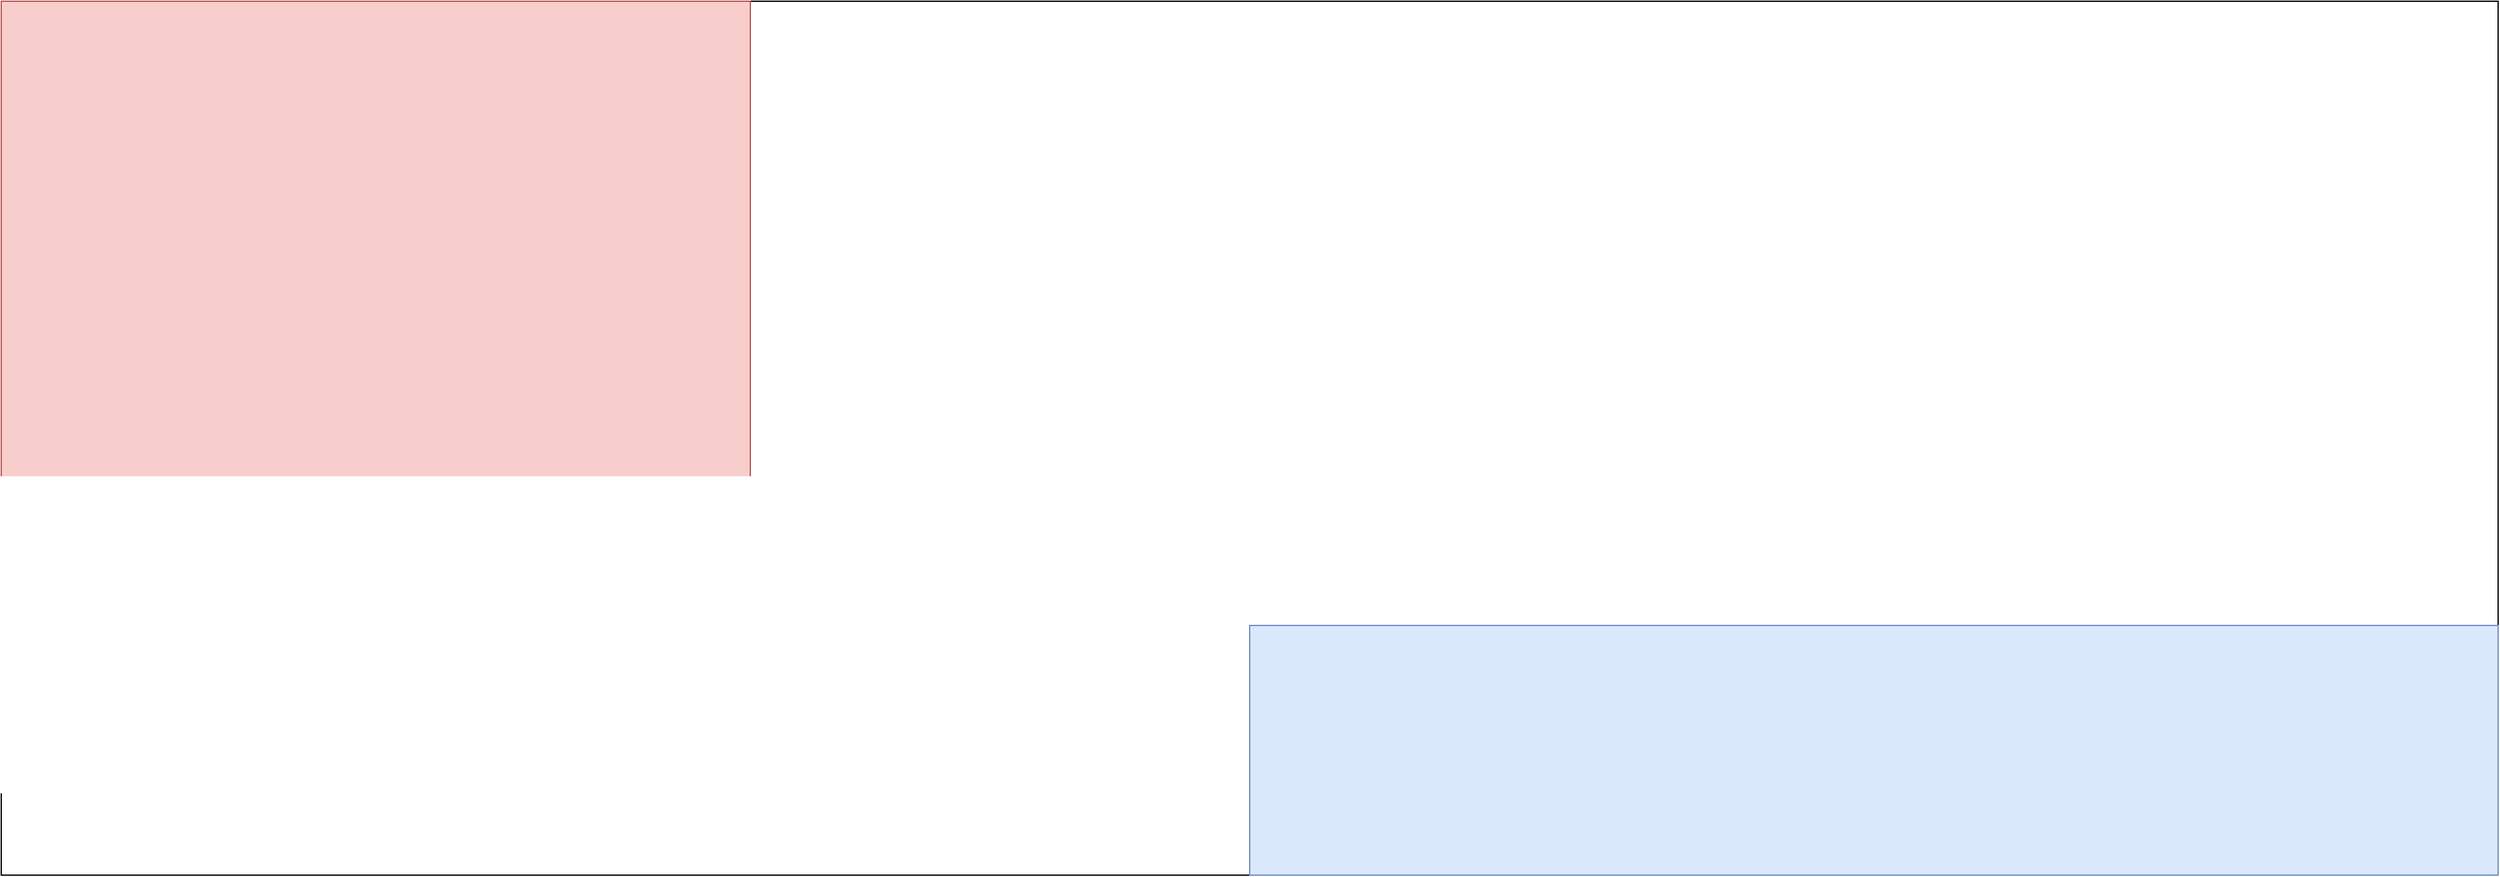 <mxfile version="22.1.21" type="device">
  <diagram name="Page-1" id="zZNsN83qf6kPoxL_SorG">
    <mxGraphModel dx="3772" dy="1524" grid="1" gridSize="10" guides="1" tooltips="1" connect="1" arrows="1" fold="1" page="1" pageScale="1" pageWidth="850" pageHeight="1100" math="0" shadow="0">
      <root>
        <mxCell id="0" />
        <mxCell id="1" parent="0" />
        <mxCell id="w0I4WcaiQEBSUFFf-I7I-1" value="" style="rounded=0;whiteSpace=wrap;html=1;" vertex="1" parent="1">
          <mxGeometry x="140" y="250" width="2000" height="700" as="geometry" />
        </mxCell>
        <mxCell id="w0I4WcaiQEBSUFFf-I7I-2" value="" style="rounded=0;whiteSpace=wrap;html=1;fillColor=#f8cecc;strokeColor=#b85450;" vertex="1" parent="1">
          <mxGeometry x="140" y="250" width="600" height="400" as="geometry" />
        </mxCell>
        <mxCell id="w0I4WcaiQEBSUFFf-I7I-3" value="" style="rounded=0;whiteSpace=wrap;html=1;fillColor=#dae8fc;strokeColor=#6c8ebf;" vertex="1" parent="1">
          <mxGeometry x="1140" y="750" width="1000" height="200" as="geometry" />
        </mxCell>
      </root>
    </mxGraphModel>
  </diagram>
</mxfile>
